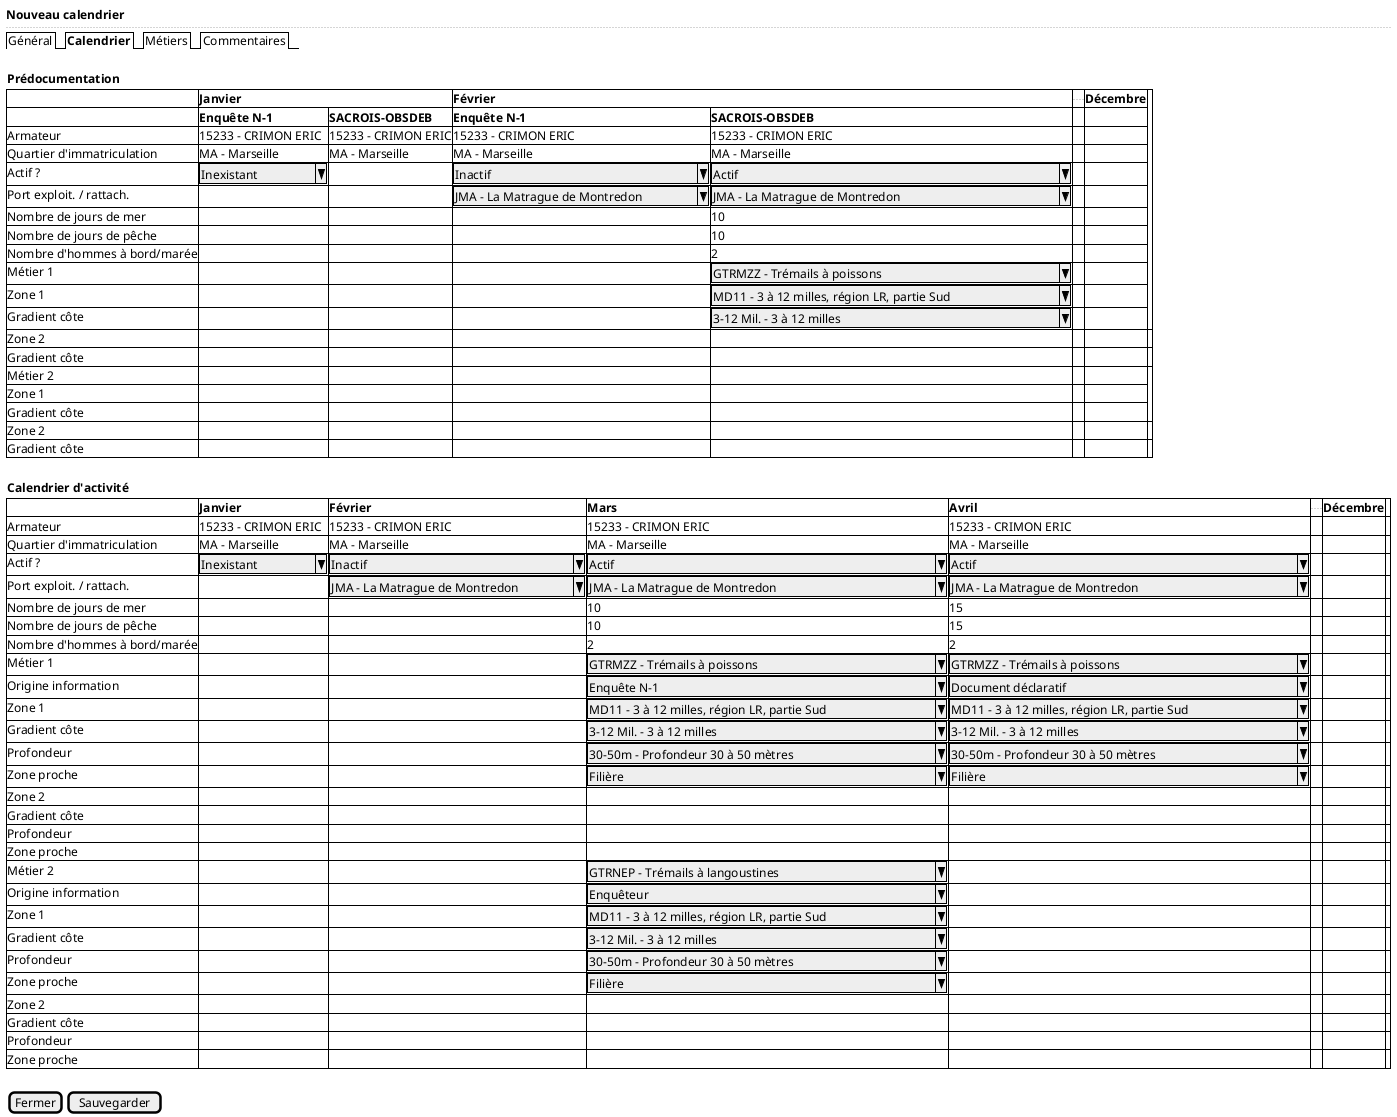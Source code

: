 @startsalt
{
  <b>Nouveau calendrier
  ..
  {/ Général | <b>Calendrier | Métiers | Commentaires }
  .

  {<b>Prédocumentation}
  	{#
     . | <b>Janvier | * | <b>Février | * | ... | <b>Décembre
     . | <b>Enquête N-1 | <b>SACROIS-OBSDEB | <b>Enquête N-1 | <b>SACROIS-OBSDEB | . | .
     Armateur | 15233 - CRIMON ERIC | 15233 - CRIMON ERIC | 15233 - CRIMON ERIC | 15233 - CRIMON ERIC | . | .
     Quartier d'immatriculation | MA - Marseille | MA - Marseille | MA - Marseille | MA - Marseille | . | .
     Actif ? | ^Inexistant    ^ | . | ^Inactif                       ^ | ^Actif                                      ^ | . | .
     Port exploit. / rattach. | . | . | ^JMA - La Matrague de Montredon^| ^JMA - La Matrague de Montredon             ^ | . | .
     Nombre de jours de mer | . | . | . | 10 | . | .
     Nombre de jours de pêche | . | . | . | 10 | . | .
     Nombre d'hommes à bord/marée | . | . | . | 2 | . | .
     Métier 1 | . | . | .| ^GTRMZZ - Trémails à poissons               ^ | . | .
     Zone 1 | . | . | .| ^MD11 - 3 à 12 milles, région LR, partie Sud^ | . | .
     Gradient côte | . | . | .| ^3-12 Mil. - 3 à 12 milles                  ^ | . | .
     Zone 2 | . | . | . | . | . | . | .
     Gradient côte | . | . | . | . | . | . | .
     Métier 2 | . | . | . | . | . | .
     Zone 1 | . | . | . | . | . | .
     Gradient côte | . | . | . | . | . | .
     Zone 2 | . | . | . | . | . | . | .
     Gradient côte | . | . | . | . | . | . | .
     }
     .

  {<b>Calendrier d'activité}
	{#
     . | <b>Janvier | <b>Février | <b>Mars | <b>Avril| ... | <b>Décembre
     Armateur | 15233 - CRIMON ERIC | 15233 - CRIMON ERIC | 15233 - CRIMON ERIC | 15233 - CRIMON ERIC | . | . | .
     Quartier d'immatriculation | MA - Marseille | MA - Marseille | MA - Marseille | MA - Marseille | . | . | .
     Actif ? | ^Inexistant    ^| ^Inactif                       ^| ^Actif                                      ^ | ^Actif                                      ^| . | . | .
     Port exploit. / rattach. | . | ^JMA - La Matrague de Montredon^ | ^JMA - La Matrague de Montredon             ^ | ^JMA - La Matrague de Montredon             ^| . | . | .
     Nombre de jours de mer | . | . | 10 | 15 | . | . | .
     Nombre de jours de pêche | . | . | 10 | 15 | . | . | .
     Nombre d'hommes à bord/marée | . | . | 2 | 2 | . | . | .
     Métier 1 | . | . | ^GTRMZZ - Trémails à poissons               ^ | ^GTRMZZ - Trémails à poissons               ^ | . | . | .
     Origine information | . | . | ^Enquête N-1                                ^ | ^Document déclaratif                        ^ | . | . | .
     Zone 1 | . | . | ^MD11 - 3 à 12 milles, région LR, partie Sud^| ^MD11 - 3 à 12 milles, région LR, partie Sud^ | . | . | .
     Gradient côte | . | . | ^3-12 Mil. - 3 à 12 milles                  ^| ^3-12 Mil. - 3 à 12 milles                  ^ | . | . | .
     Profondeur | . | . | ^30-50m - Profondeur 30 à 50 mètres         ^ | ^30-50m - Profondeur 30 à 50 mètres         ^ | . | . | .
     Zone proche | . | . | ^Filière                                    ^ | ^Filière                                    ^ | . | . | .
     Zone 2 | . | . | . | . | . | .
     Gradient côte | . | . | . | . | . | . | .
     Profondeur | . | . | . | . | . | . | .
     Zone proche | . | . | . | . | . | . | .
     Métier 2 | . | . | ^GTRNEP - Trémails à langoustines           ^ | . | . | . | .
     Origine information | . | . | ^Enquêteur                                  ^ | . | . | . | .
     Zone 1 | . | . | ^MD11 - 3 à 12 milles, région LR, partie Sud^|.| . | . | .
     Gradient côte | . | . | ^3-12 Mil. - 3 à 12 milles                  ^|.| . | . | .
     Profondeur | . | . | ^30-50m - Profondeur 30 à 50 mètres         ^|.| . | . | .
     Zone proche | . | . | ^Filière                                    ^|.| . | . | .
     Zone 2 | . | . | . | . | . | . | .
     Gradient côte | . | . | . | . | . | . | .
     Profondeur | . | . | . | . | . | . | .
     Zone proche | . | . | . | . | . | . | .
    }
    .

  { [Fermer] | [Sauvegarder] }
}
@endsalt